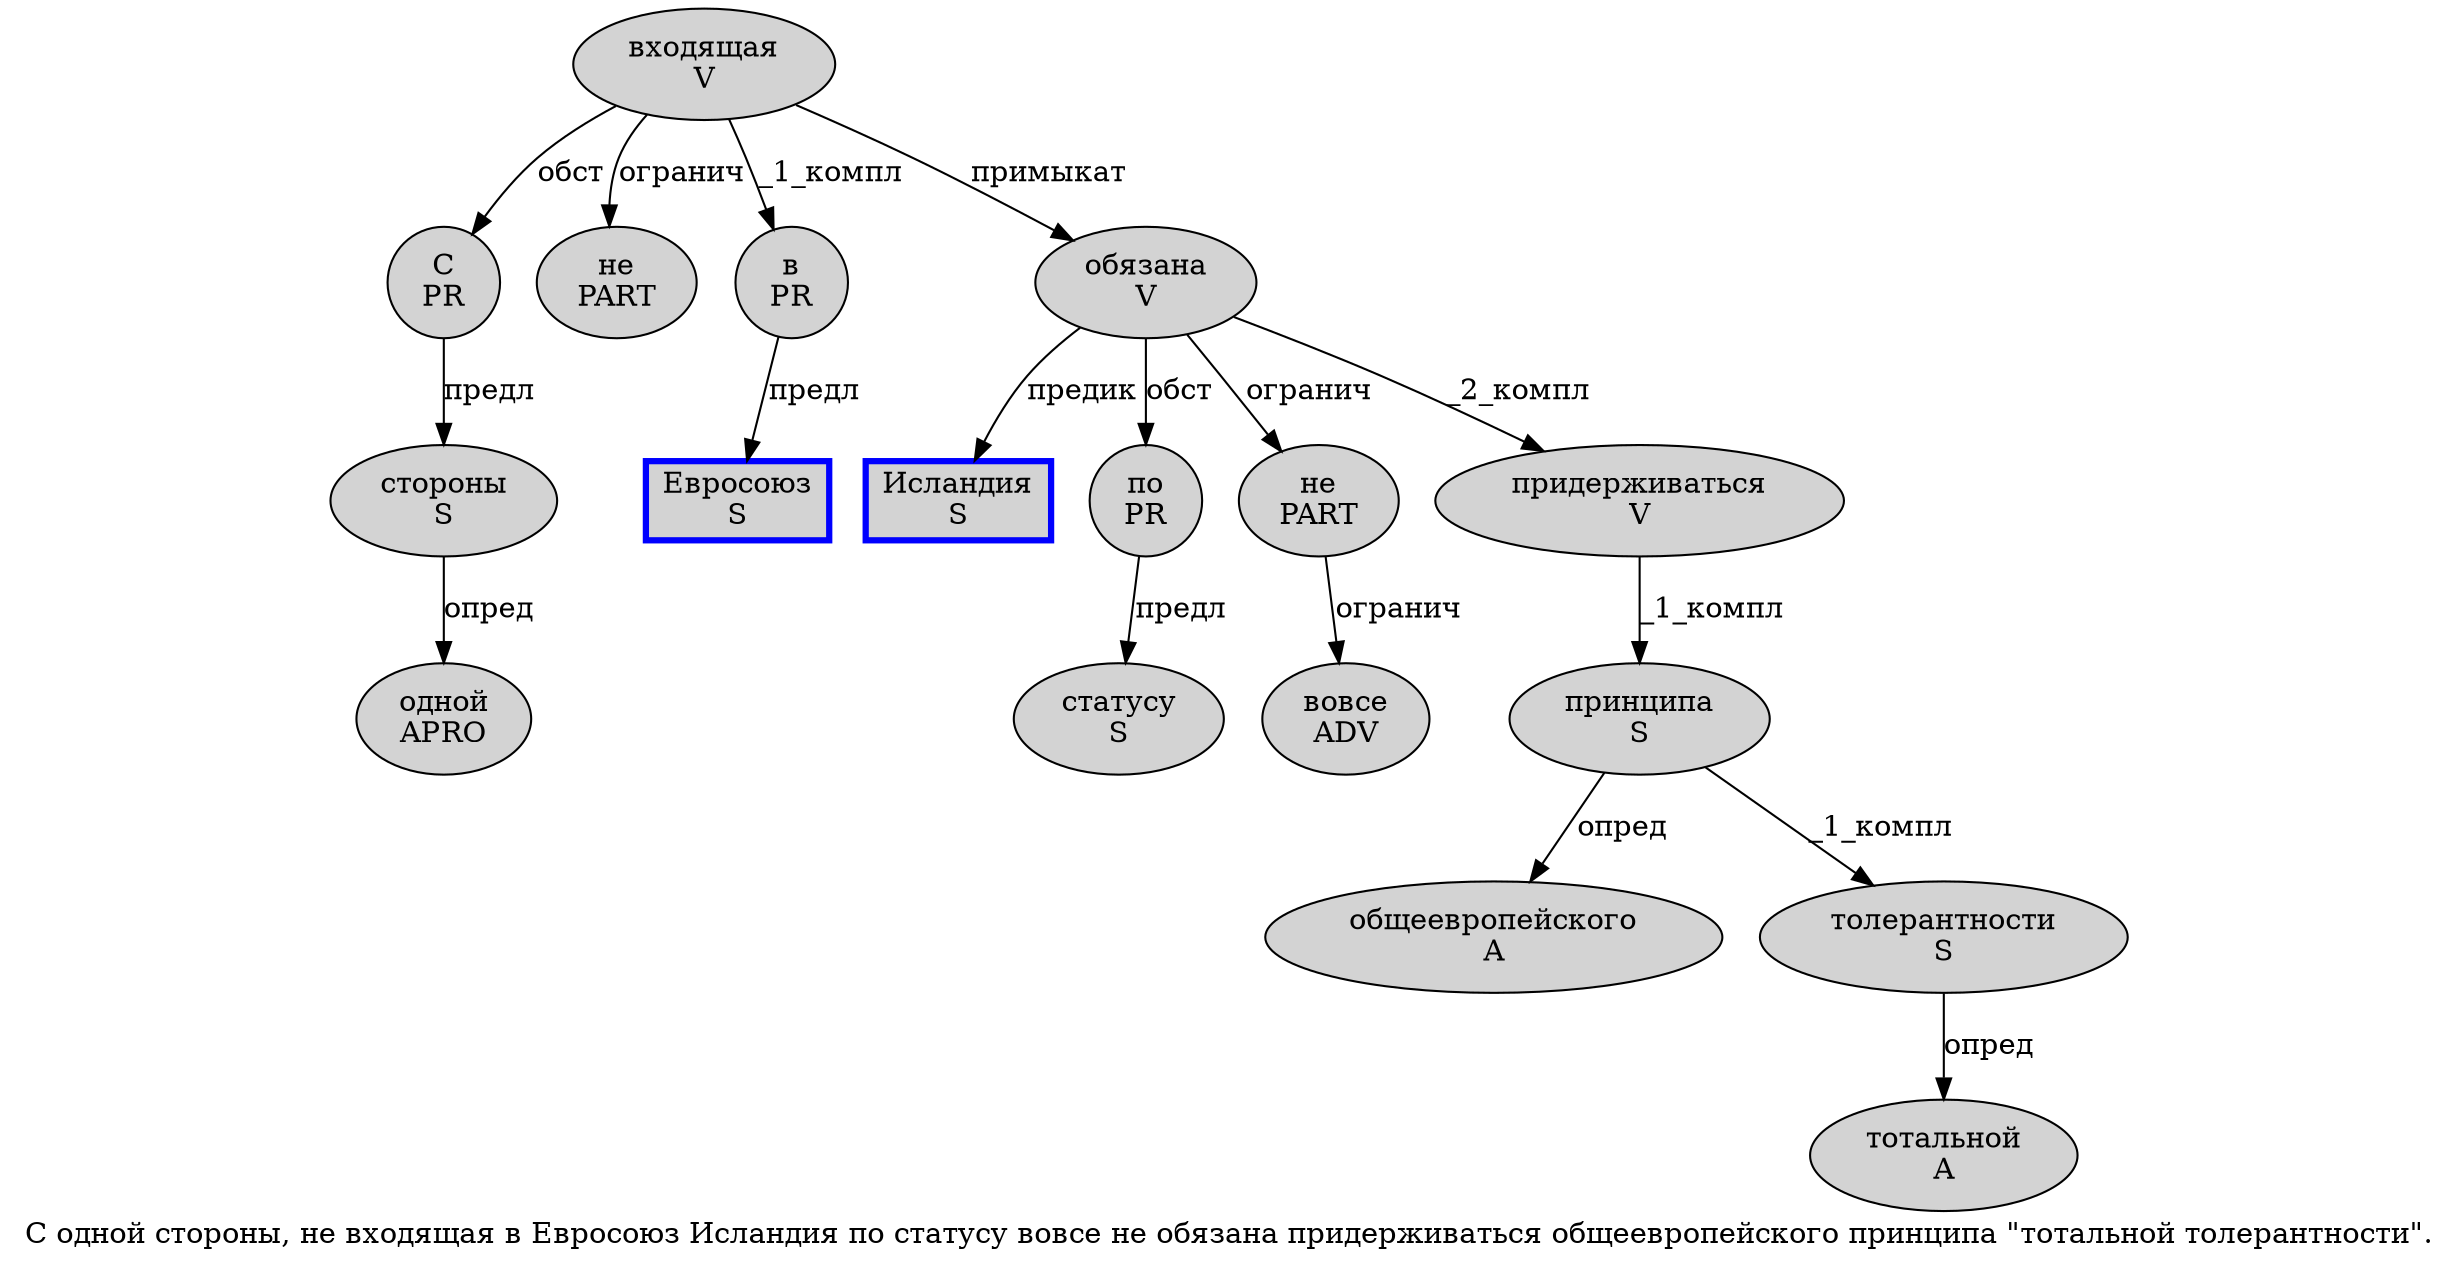 digraph SENTENCE_1387 {
	graph [label="С одной стороны, не входящая в Евросоюз Исландия по статусу вовсе не обязана придерживаться общеевропейского принципа \"тотальной толерантности\"."]
	node [style=filled]
		0 [label="С
PR" color="" fillcolor=lightgray penwidth=1 shape=ellipse]
		1 [label="одной
APRO" color="" fillcolor=lightgray penwidth=1 shape=ellipse]
		2 [label="стороны
S" color="" fillcolor=lightgray penwidth=1 shape=ellipse]
		4 [label="не
PART" color="" fillcolor=lightgray penwidth=1 shape=ellipse]
		5 [label="входящая
V" color="" fillcolor=lightgray penwidth=1 shape=ellipse]
		6 [label="в
PR" color="" fillcolor=lightgray penwidth=1 shape=ellipse]
		7 [label="Евросоюз
S" color=blue fillcolor=lightgray penwidth=3 shape=box]
		8 [label="Исландия
S" color=blue fillcolor=lightgray penwidth=3 shape=box]
		9 [label="по
PR" color="" fillcolor=lightgray penwidth=1 shape=ellipse]
		10 [label="статусу
S" color="" fillcolor=lightgray penwidth=1 shape=ellipse]
		11 [label="вовсе
ADV" color="" fillcolor=lightgray penwidth=1 shape=ellipse]
		12 [label="не
PART" color="" fillcolor=lightgray penwidth=1 shape=ellipse]
		13 [label="обязана
V" color="" fillcolor=lightgray penwidth=1 shape=ellipse]
		14 [label="придерживаться
V" color="" fillcolor=lightgray penwidth=1 shape=ellipse]
		15 [label="общеевропейского
A" color="" fillcolor=lightgray penwidth=1 shape=ellipse]
		16 [label="принципа
S" color="" fillcolor=lightgray penwidth=1 shape=ellipse]
		18 [label="тотальной
A" color="" fillcolor=lightgray penwidth=1 shape=ellipse]
		19 [label="толерантности
S" color="" fillcolor=lightgray penwidth=1 shape=ellipse]
			14 -> 16 [label="_1_компл"]
			6 -> 7 [label="предл"]
			0 -> 2 [label="предл"]
			5 -> 0 [label="обст"]
			5 -> 4 [label="огранич"]
			5 -> 6 [label="_1_компл"]
			5 -> 13 [label="примыкат"]
			12 -> 11 [label="огранич"]
			16 -> 15 [label="опред"]
			16 -> 19 [label="_1_компл"]
			2 -> 1 [label="опред"]
			13 -> 8 [label="предик"]
			13 -> 9 [label="обст"]
			13 -> 12 [label="огранич"]
			13 -> 14 [label="_2_компл"]
			19 -> 18 [label="опред"]
			9 -> 10 [label="предл"]
}